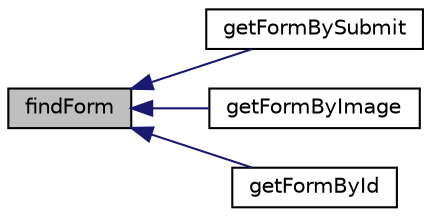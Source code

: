 digraph "findForm"
{
  edge [fontname="Helvetica",fontsize="10",labelfontname="Helvetica",labelfontsize="10"];
  node [fontname="Helvetica",fontsize="10",shape=record];
  rankdir="LR";
  Node1 [label="findForm",height=0.2,width=0.4,color="black", fillcolor="grey75", style="filled" fontcolor="black"];
  Node1 -> Node2 [dir="back",color="midnightblue",fontsize="10",style="solid",fontname="Helvetica"];
  Node2 [label="getFormBySubmit",height=0.2,width=0.4,color="black", fillcolor="white", style="filled",URL="$class_simple_frameset.html#a6426dba3de5f02f1d1a692f5f58c4965"];
  Node1 -> Node3 [dir="back",color="midnightblue",fontsize="10",style="solid",fontname="Helvetica"];
  Node3 [label="getFormByImage",height=0.2,width=0.4,color="black", fillcolor="white", style="filled",URL="$class_simple_frameset.html#ae25b8e64a208b1d2661591e4f2b4f4d3"];
  Node1 -> Node4 [dir="back",color="midnightblue",fontsize="10",style="solid",fontname="Helvetica"];
  Node4 [label="getFormById",height=0.2,width=0.4,color="black", fillcolor="white", style="filled",URL="$class_simple_frameset.html#a7cd8ee2a43dd4cec65a0c4f828e1a772"];
}
